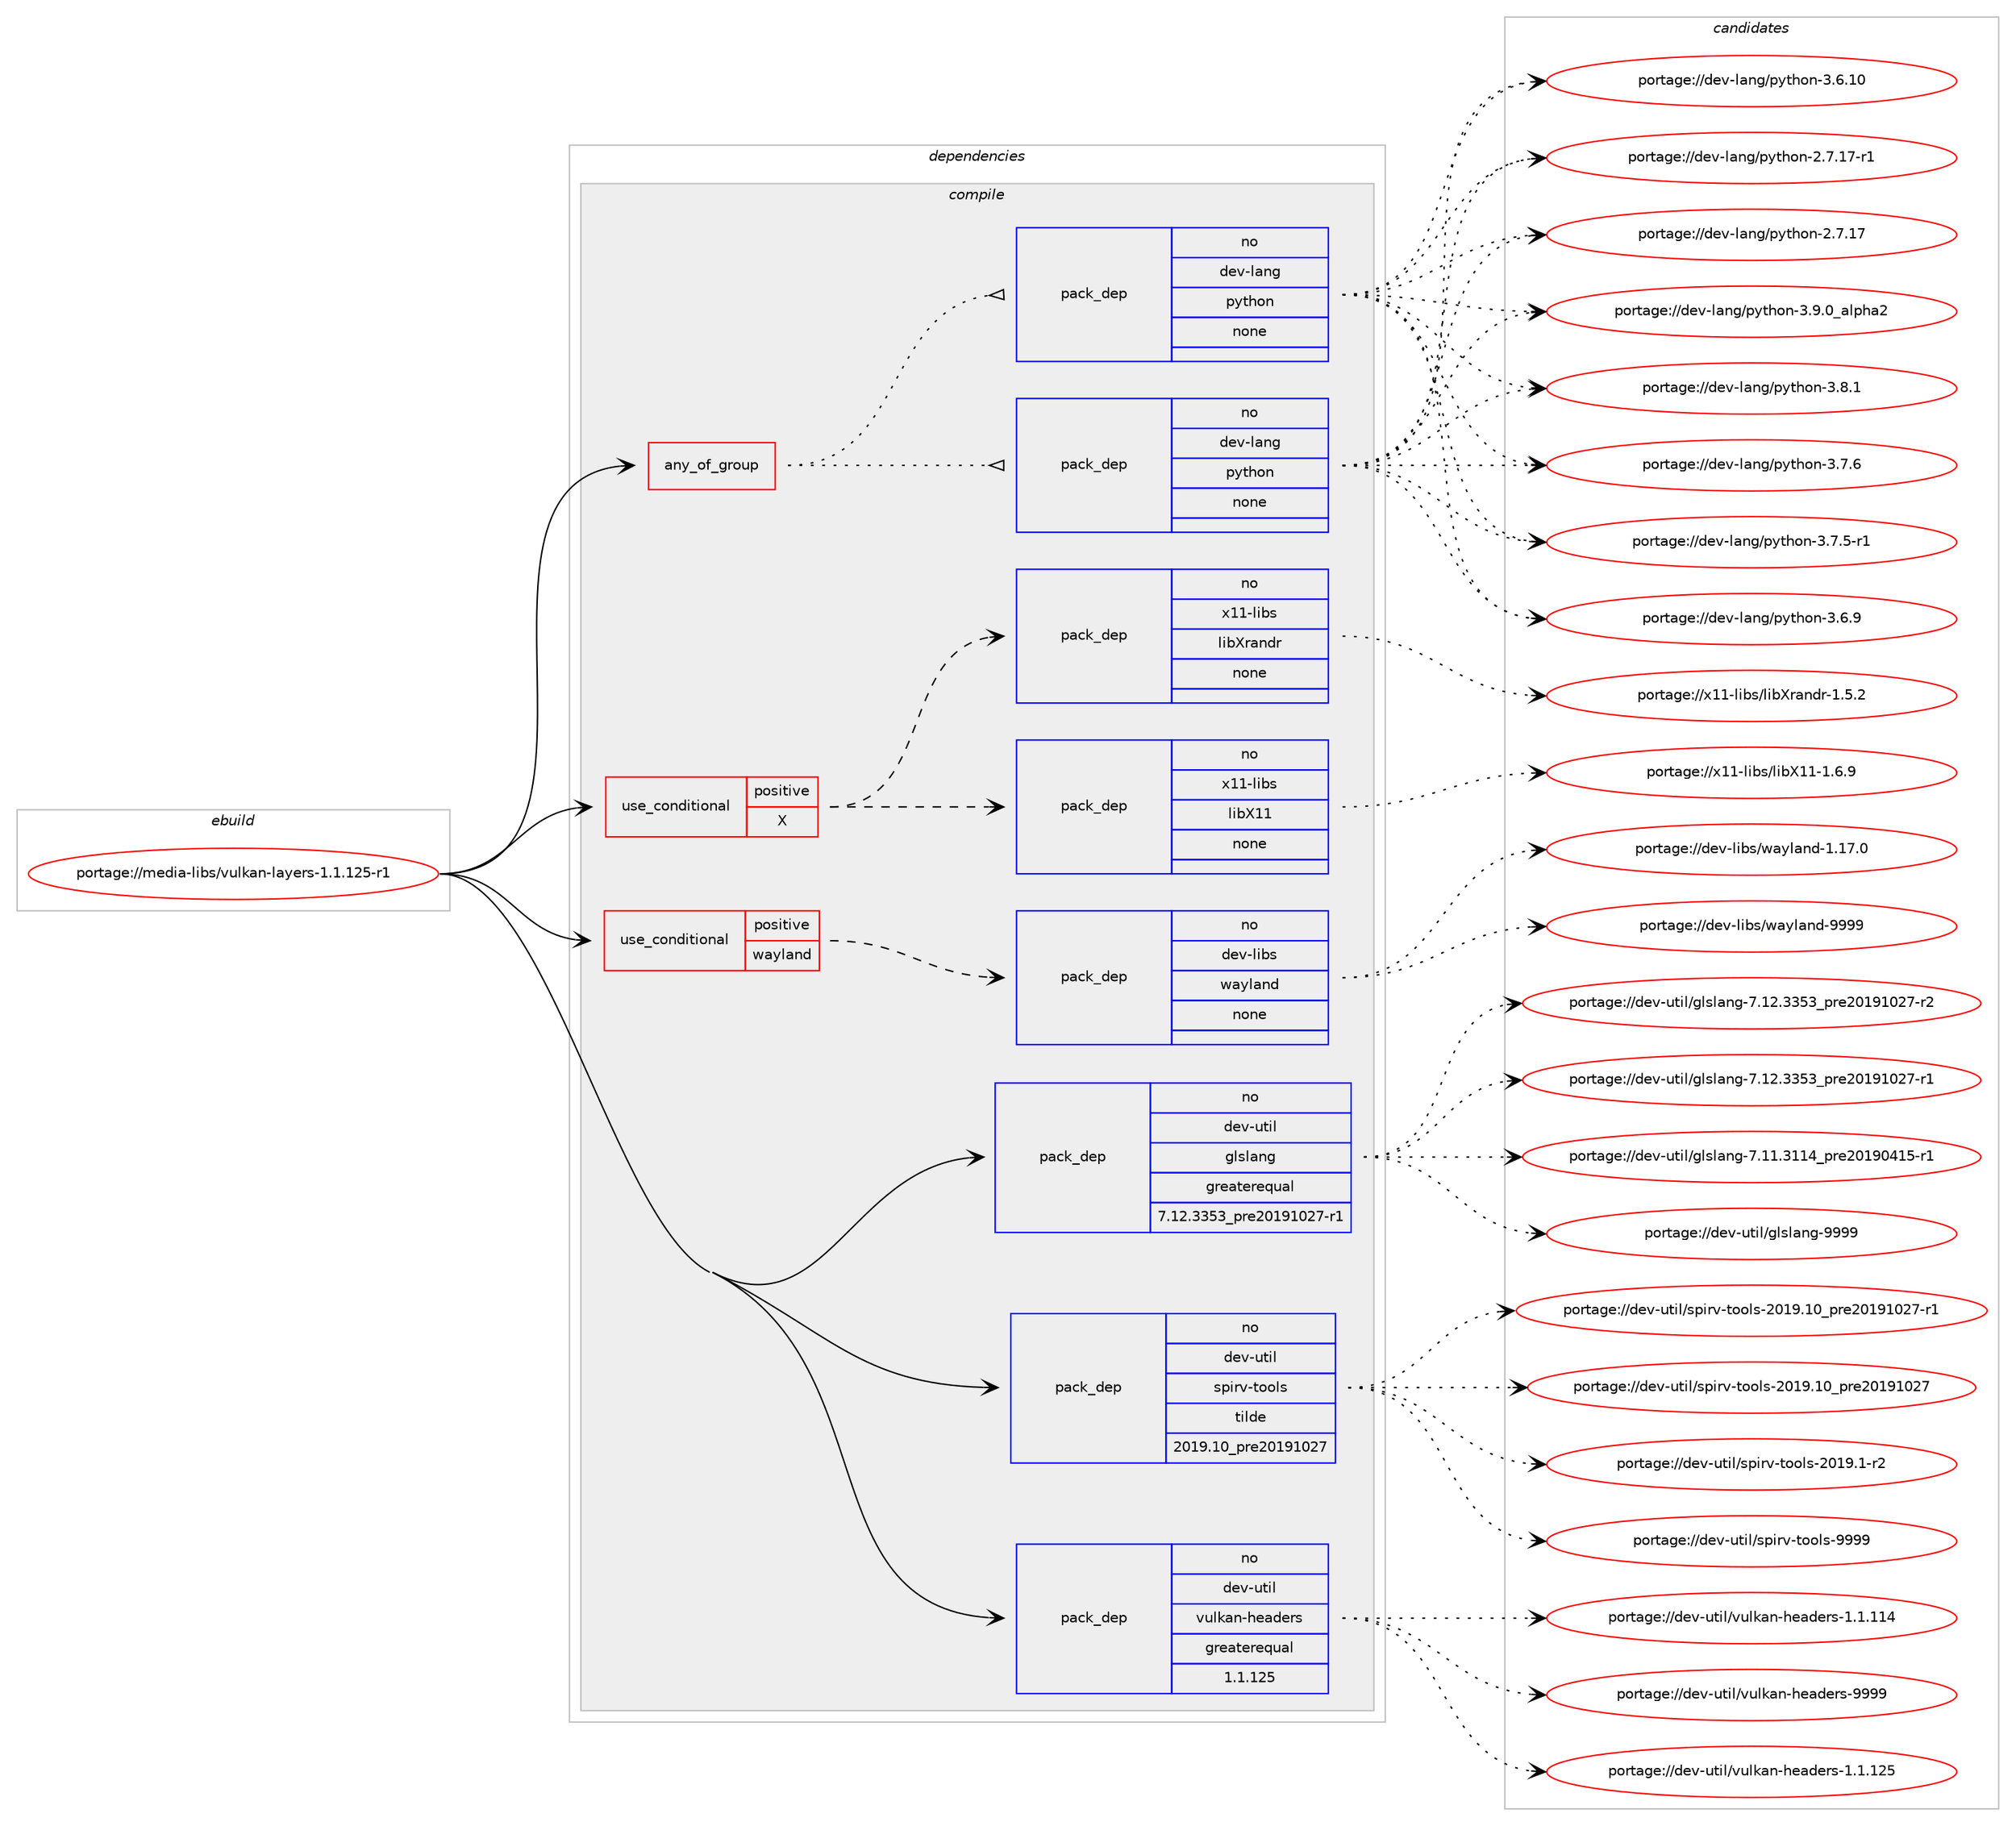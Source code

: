 digraph prolog {

# *************
# Graph options
# *************

newrank=true;
concentrate=true;
compound=true;
graph [rankdir=LR,fontname=Helvetica,fontsize=10,ranksep=1.5];#, ranksep=2.5, nodesep=0.2];
edge  [arrowhead=vee];
node  [fontname=Helvetica,fontsize=10];

# **********
# The ebuild
# **********

subgraph cluster_leftcol {
color=gray;
rank=same;
label=<<i>ebuild</i>>;
id [label="portage://media-libs/vulkan-layers-1.1.125-r1", color=red, width=4, href="../media-libs/vulkan-layers-1.1.125-r1.svg"];
}

# ****************
# The dependencies
# ****************

subgraph cluster_midcol {
color=gray;
label=<<i>dependencies</i>>;
subgraph cluster_compile {
fillcolor="#eeeeee";
style=filled;
label=<<i>compile</i>>;
subgraph any2908 {
dependency203888 [label=<<TABLE BORDER="0" CELLBORDER="1" CELLSPACING="0" CELLPADDING="4"><TR><TD CELLPADDING="10">any_of_group</TD></TR></TABLE>>, shape=none, color=red];subgraph pack154956 {
dependency203889 [label=<<TABLE BORDER="0" CELLBORDER="1" CELLSPACING="0" CELLPADDING="4" WIDTH="220"><TR><TD ROWSPAN="6" CELLPADDING="30">pack_dep</TD></TR><TR><TD WIDTH="110">no</TD></TR><TR><TD>dev-lang</TD></TR><TR><TD>python</TD></TR><TR><TD>none</TD></TR><TR><TD></TD></TR></TABLE>>, shape=none, color=blue];
}
dependency203888:e -> dependency203889:w [weight=20,style="dotted",arrowhead="oinv"];
subgraph pack154957 {
dependency203890 [label=<<TABLE BORDER="0" CELLBORDER="1" CELLSPACING="0" CELLPADDING="4" WIDTH="220"><TR><TD ROWSPAN="6" CELLPADDING="30">pack_dep</TD></TR><TR><TD WIDTH="110">no</TD></TR><TR><TD>dev-lang</TD></TR><TR><TD>python</TD></TR><TR><TD>none</TD></TR><TR><TD></TD></TR></TABLE>>, shape=none, color=blue];
}
dependency203888:e -> dependency203890:w [weight=20,style="dotted",arrowhead="oinv"];
}
id:e -> dependency203888:w [weight=20,style="solid",arrowhead="vee"];
subgraph cond45868 {
dependency203891 [label=<<TABLE BORDER="0" CELLBORDER="1" CELLSPACING="0" CELLPADDING="4"><TR><TD ROWSPAN="3" CELLPADDING="10">use_conditional</TD></TR><TR><TD>positive</TD></TR><TR><TD>X</TD></TR></TABLE>>, shape=none, color=red];
subgraph pack154958 {
dependency203892 [label=<<TABLE BORDER="0" CELLBORDER="1" CELLSPACING="0" CELLPADDING="4" WIDTH="220"><TR><TD ROWSPAN="6" CELLPADDING="30">pack_dep</TD></TR><TR><TD WIDTH="110">no</TD></TR><TR><TD>x11-libs</TD></TR><TR><TD>libX11</TD></TR><TR><TD>none</TD></TR><TR><TD></TD></TR></TABLE>>, shape=none, color=blue];
}
dependency203891:e -> dependency203892:w [weight=20,style="dashed",arrowhead="vee"];
subgraph pack154959 {
dependency203893 [label=<<TABLE BORDER="0" CELLBORDER="1" CELLSPACING="0" CELLPADDING="4" WIDTH="220"><TR><TD ROWSPAN="6" CELLPADDING="30">pack_dep</TD></TR><TR><TD WIDTH="110">no</TD></TR><TR><TD>x11-libs</TD></TR><TR><TD>libXrandr</TD></TR><TR><TD>none</TD></TR><TR><TD></TD></TR></TABLE>>, shape=none, color=blue];
}
dependency203891:e -> dependency203893:w [weight=20,style="dashed",arrowhead="vee"];
}
id:e -> dependency203891:w [weight=20,style="solid",arrowhead="vee"];
subgraph cond45869 {
dependency203894 [label=<<TABLE BORDER="0" CELLBORDER="1" CELLSPACING="0" CELLPADDING="4"><TR><TD ROWSPAN="3" CELLPADDING="10">use_conditional</TD></TR><TR><TD>positive</TD></TR><TR><TD>wayland</TD></TR></TABLE>>, shape=none, color=red];
subgraph pack154960 {
dependency203895 [label=<<TABLE BORDER="0" CELLBORDER="1" CELLSPACING="0" CELLPADDING="4" WIDTH="220"><TR><TD ROWSPAN="6" CELLPADDING="30">pack_dep</TD></TR><TR><TD WIDTH="110">no</TD></TR><TR><TD>dev-libs</TD></TR><TR><TD>wayland</TD></TR><TR><TD>none</TD></TR><TR><TD></TD></TR></TABLE>>, shape=none, color=blue];
}
dependency203894:e -> dependency203895:w [weight=20,style="dashed",arrowhead="vee"];
}
id:e -> dependency203894:w [weight=20,style="solid",arrowhead="vee"];
subgraph pack154961 {
dependency203896 [label=<<TABLE BORDER="0" CELLBORDER="1" CELLSPACING="0" CELLPADDING="4" WIDTH="220"><TR><TD ROWSPAN="6" CELLPADDING="30">pack_dep</TD></TR><TR><TD WIDTH="110">no</TD></TR><TR><TD>dev-util</TD></TR><TR><TD>glslang</TD></TR><TR><TD>greaterequal</TD></TR><TR><TD>7.12.3353_pre20191027-r1</TD></TR></TABLE>>, shape=none, color=blue];
}
id:e -> dependency203896:w [weight=20,style="solid",arrowhead="vee"];
subgraph pack154962 {
dependency203897 [label=<<TABLE BORDER="0" CELLBORDER="1" CELLSPACING="0" CELLPADDING="4" WIDTH="220"><TR><TD ROWSPAN="6" CELLPADDING="30">pack_dep</TD></TR><TR><TD WIDTH="110">no</TD></TR><TR><TD>dev-util</TD></TR><TR><TD>spirv-tools</TD></TR><TR><TD>tilde</TD></TR><TR><TD>2019.10_pre20191027</TD></TR></TABLE>>, shape=none, color=blue];
}
id:e -> dependency203897:w [weight=20,style="solid",arrowhead="vee"];
subgraph pack154963 {
dependency203898 [label=<<TABLE BORDER="0" CELLBORDER="1" CELLSPACING="0" CELLPADDING="4" WIDTH="220"><TR><TD ROWSPAN="6" CELLPADDING="30">pack_dep</TD></TR><TR><TD WIDTH="110">no</TD></TR><TR><TD>dev-util</TD></TR><TR><TD>vulkan-headers</TD></TR><TR><TD>greaterequal</TD></TR><TR><TD>1.1.125</TD></TR></TABLE>>, shape=none, color=blue];
}
id:e -> dependency203898:w [weight=20,style="solid",arrowhead="vee"];
}
subgraph cluster_compileandrun {
fillcolor="#eeeeee";
style=filled;
label=<<i>compile and run</i>>;
}
subgraph cluster_run {
fillcolor="#eeeeee";
style=filled;
label=<<i>run</i>>;
}
}

# **************
# The candidates
# **************

subgraph cluster_choices {
rank=same;
color=gray;
label=<<i>candidates</i>>;

subgraph choice154956 {
color=black;
nodesep=1;
choice10010111845108971101034711212111610411111045514657464895971081121049750 [label="portage://dev-lang/python-3.9.0_alpha2", color=red, width=4,href="../dev-lang/python-3.9.0_alpha2.svg"];
choice100101118451089711010347112121116104111110455146564649 [label="portage://dev-lang/python-3.8.1", color=red, width=4,href="../dev-lang/python-3.8.1.svg"];
choice100101118451089711010347112121116104111110455146554654 [label="portage://dev-lang/python-3.7.6", color=red, width=4,href="../dev-lang/python-3.7.6.svg"];
choice1001011184510897110103471121211161041111104551465546534511449 [label="portage://dev-lang/python-3.7.5-r1", color=red, width=4,href="../dev-lang/python-3.7.5-r1.svg"];
choice100101118451089711010347112121116104111110455146544657 [label="portage://dev-lang/python-3.6.9", color=red, width=4,href="../dev-lang/python-3.6.9.svg"];
choice10010111845108971101034711212111610411111045514654464948 [label="portage://dev-lang/python-3.6.10", color=red, width=4,href="../dev-lang/python-3.6.10.svg"];
choice100101118451089711010347112121116104111110455046554649554511449 [label="portage://dev-lang/python-2.7.17-r1", color=red, width=4,href="../dev-lang/python-2.7.17-r1.svg"];
choice10010111845108971101034711212111610411111045504655464955 [label="portage://dev-lang/python-2.7.17", color=red, width=4,href="../dev-lang/python-2.7.17.svg"];
dependency203889:e -> choice10010111845108971101034711212111610411111045514657464895971081121049750:w [style=dotted,weight="100"];
dependency203889:e -> choice100101118451089711010347112121116104111110455146564649:w [style=dotted,weight="100"];
dependency203889:e -> choice100101118451089711010347112121116104111110455146554654:w [style=dotted,weight="100"];
dependency203889:e -> choice1001011184510897110103471121211161041111104551465546534511449:w [style=dotted,weight="100"];
dependency203889:e -> choice100101118451089711010347112121116104111110455146544657:w [style=dotted,weight="100"];
dependency203889:e -> choice10010111845108971101034711212111610411111045514654464948:w [style=dotted,weight="100"];
dependency203889:e -> choice100101118451089711010347112121116104111110455046554649554511449:w [style=dotted,weight="100"];
dependency203889:e -> choice10010111845108971101034711212111610411111045504655464955:w [style=dotted,weight="100"];
}
subgraph choice154957 {
color=black;
nodesep=1;
choice10010111845108971101034711212111610411111045514657464895971081121049750 [label="portage://dev-lang/python-3.9.0_alpha2", color=red, width=4,href="../dev-lang/python-3.9.0_alpha2.svg"];
choice100101118451089711010347112121116104111110455146564649 [label="portage://dev-lang/python-3.8.1", color=red, width=4,href="../dev-lang/python-3.8.1.svg"];
choice100101118451089711010347112121116104111110455146554654 [label="portage://dev-lang/python-3.7.6", color=red, width=4,href="../dev-lang/python-3.7.6.svg"];
choice1001011184510897110103471121211161041111104551465546534511449 [label="portage://dev-lang/python-3.7.5-r1", color=red, width=4,href="../dev-lang/python-3.7.5-r1.svg"];
choice100101118451089711010347112121116104111110455146544657 [label="portage://dev-lang/python-3.6.9", color=red, width=4,href="../dev-lang/python-3.6.9.svg"];
choice10010111845108971101034711212111610411111045514654464948 [label="portage://dev-lang/python-3.6.10", color=red, width=4,href="../dev-lang/python-3.6.10.svg"];
choice100101118451089711010347112121116104111110455046554649554511449 [label="portage://dev-lang/python-2.7.17-r1", color=red, width=4,href="../dev-lang/python-2.7.17-r1.svg"];
choice10010111845108971101034711212111610411111045504655464955 [label="portage://dev-lang/python-2.7.17", color=red, width=4,href="../dev-lang/python-2.7.17.svg"];
dependency203890:e -> choice10010111845108971101034711212111610411111045514657464895971081121049750:w [style=dotted,weight="100"];
dependency203890:e -> choice100101118451089711010347112121116104111110455146564649:w [style=dotted,weight="100"];
dependency203890:e -> choice100101118451089711010347112121116104111110455146554654:w [style=dotted,weight="100"];
dependency203890:e -> choice1001011184510897110103471121211161041111104551465546534511449:w [style=dotted,weight="100"];
dependency203890:e -> choice100101118451089711010347112121116104111110455146544657:w [style=dotted,weight="100"];
dependency203890:e -> choice10010111845108971101034711212111610411111045514654464948:w [style=dotted,weight="100"];
dependency203890:e -> choice100101118451089711010347112121116104111110455046554649554511449:w [style=dotted,weight="100"];
dependency203890:e -> choice10010111845108971101034711212111610411111045504655464955:w [style=dotted,weight="100"];
}
subgraph choice154958 {
color=black;
nodesep=1;
choice120494945108105981154710810598884949454946544657 [label="portage://x11-libs/libX11-1.6.9", color=red, width=4,href="../x11-libs/libX11-1.6.9.svg"];
dependency203892:e -> choice120494945108105981154710810598884949454946544657:w [style=dotted,weight="100"];
}
subgraph choice154959 {
color=black;
nodesep=1;
choice1204949451081059811547108105988811497110100114454946534650 [label="portage://x11-libs/libXrandr-1.5.2", color=red, width=4,href="../x11-libs/libXrandr-1.5.2.svg"];
dependency203893:e -> choice1204949451081059811547108105988811497110100114454946534650:w [style=dotted,weight="100"];
}
subgraph choice154960 {
color=black;
nodesep=1;
choice10010111845108105981154711997121108971101004557575757 [label="portage://dev-libs/wayland-9999", color=red, width=4,href="../dev-libs/wayland-9999.svg"];
choice100101118451081059811547119971211089711010045494649554648 [label="portage://dev-libs/wayland-1.17.0", color=red, width=4,href="../dev-libs/wayland-1.17.0.svg"];
dependency203895:e -> choice10010111845108105981154711997121108971101004557575757:w [style=dotted,weight="100"];
dependency203895:e -> choice100101118451081059811547119971211089711010045494649554648:w [style=dotted,weight="100"];
}
subgraph choice154961 {
color=black;
nodesep=1;
choice1001011184511711610510847103108115108971101034557575757 [label="portage://dev-util/glslang-9999", color=red, width=4,href="../dev-util/glslang-9999.svg"];
choice100101118451171161051084710310811510897110103455546495046515153519511211410150484957494850554511450 [label="portage://dev-util/glslang-7.12.3353_pre20191027-r2", color=red, width=4,href="../dev-util/glslang-7.12.3353_pre20191027-r2.svg"];
choice100101118451171161051084710310811510897110103455546495046515153519511211410150484957494850554511449 [label="portage://dev-util/glslang-7.12.3353_pre20191027-r1", color=red, width=4,href="../dev-util/glslang-7.12.3353_pre20191027-r1.svg"];
choice100101118451171161051084710310811510897110103455546494946514949529511211410150484957485249534511449 [label="portage://dev-util/glslang-7.11.3114_pre20190415-r1", color=red, width=4,href="../dev-util/glslang-7.11.3114_pre20190415-r1.svg"];
dependency203896:e -> choice1001011184511711610510847103108115108971101034557575757:w [style=dotted,weight="100"];
dependency203896:e -> choice100101118451171161051084710310811510897110103455546495046515153519511211410150484957494850554511450:w [style=dotted,weight="100"];
dependency203896:e -> choice100101118451171161051084710310811510897110103455546495046515153519511211410150484957494850554511449:w [style=dotted,weight="100"];
dependency203896:e -> choice100101118451171161051084710310811510897110103455546494946514949529511211410150484957485249534511449:w [style=dotted,weight="100"];
}
subgraph choice154962 {
color=black;
nodesep=1;
choice1001011184511711610510847115112105114118451161111111081154557575757 [label="portage://dev-util/spirv-tools-9999", color=red, width=4,href="../dev-util/spirv-tools-9999.svg"];
choice10010111845117116105108471151121051141184511611111110811545504849574649489511211410150484957494850554511449 [label="portage://dev-util/spirv-tools-2019.10_pre20191027-r1", color=red, width=4,href="../dev-util/spirv-tools-2019.10_pre20191027-r1.svg"];
choice1001011184511711610510847115112105114118451161111111081154550484957464948951121141015048495749485055 [label="portage://dev-util/spirv-tools-2019.10_pre20191027", color=red, width=4,href="../dev-util/spirv-tools-2019.10_pre20191027.svg"];
choice100101118451171161051084711511210511411845116111111108115455048495746494511450 [label="portage://dev-util/spirv-tools-2019.1-r2", color=red, width=4,href="../dev-util/spirv-tools-2019.1-r2.svg"];
dependency203897:e -> choice1001011184511711610510847115112105114118451161111111081154557575757:w [style=dotted,weight="100"];
dependency203897:e -> choice10010111845117116105108471151121051141184511611111110811545504849574649489511211410150484957494850554511449:w [style=dotted,weight="100"];
dependency203897:e -> choice1001011184511711610510847115112105114118451161111111081154550484957464948951121141015048495749485055:w [style=dotted,weight="100"];
dependency203897:e -> choice100101118451171161051084711511210511411845116111111108115455048495746494511450:w [style=dotted,weight="100"];
}
subgraph choice154963 {
color=black;
nodesep=1;
choice10010111845117116105108471181171081079711045104101971001011141154557575757 [label="portage://dev-util/vulkan-headers-9999", color=red, width=4,href="../dev-util/vulkan-headers-9999.svg"];
choice10010111845117116105108471181171081079711045104101971001011141154549464946495053 [label="portage://dev-util/vulkan-headers-1.1.125", color=red, width=4,href="../dev-util/vulkan-headers-1.1.125.svg"];
choice10010111845117116105108471181171081079711045104101971001011141154549464946494952 [label="portage://dev-util/vulkan-headers-1.1.114", color=red, width=4,href="../dev-util/vulkan-headers-1.1.114.svg"];
dependency203898:e -> choice10010111845117116105108471181171081079711045104101971001011141154557575757:w [style=dotted,weight="100"];
dependency203898:e -> choice10010111845117116105108471181171081079711045104101971001011141154549464946495053:w [style=dotted,weight="100"];
dependency203898:e -> choice10010111845117116105108471181171081079711045104101971001011141154549464946494952:w [style=dotted,weight="100"];
}
}

}
